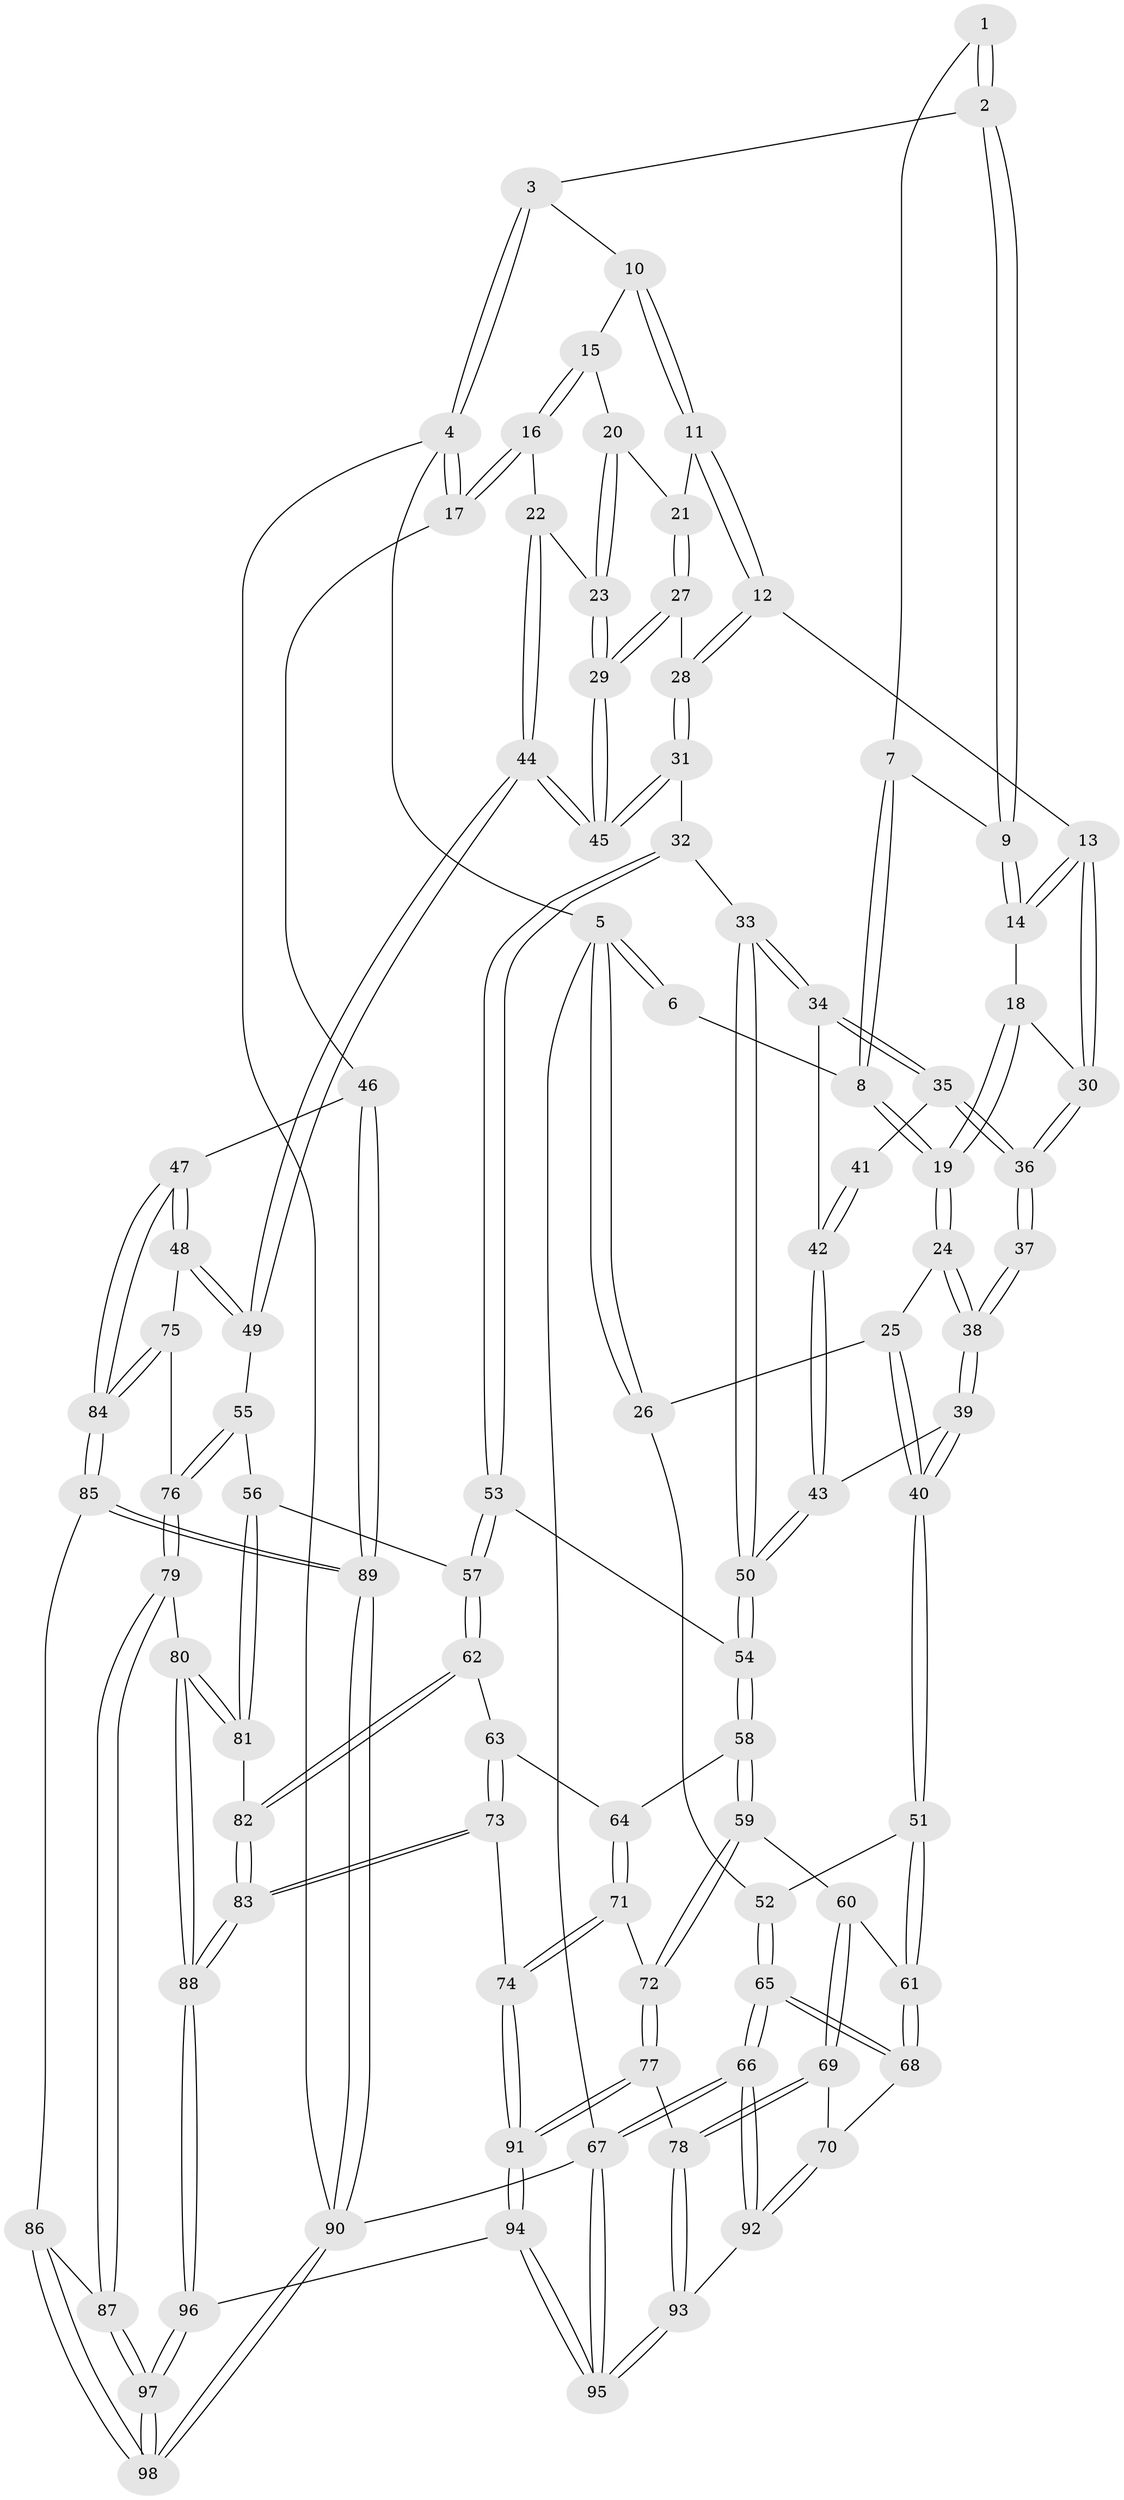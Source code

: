 // Generated by graph-tools (version 1.1) at 2025/01/03/09/25 05:01:49]
// undirected, 98 vertices, 242 edges
graph export_dot {
graph [start="1"]
  node [color=gray90,style=filled];
  1 [pos="+0.45525656973204365+0"];
  2 [pos="+0.6536108535560315+0"];
  3 [pos="+0.7268290868825688+0"];
  4 [pos="+1+0"];
  5 [pos="+0+0"];
  6 [pos="+0.15799719789791733+0"];
  7 [pos="+0.3915934248355502+0.08227900246772507"];
  8 [pos="+0.2739813553930508+0.13963118058835708"];
  9 [pos="+0.5686573373587531+0.06327491798552087"];
  10 [pos="+0.7931394127747412+0.044236050191183915"];
  11 [pos="+0.6836364849514531+0.21822487574853855"];
  12 [pos="+0.5844187523140145+0.22354136638633415"];
  13 [pos="+0.5805130171730009+0.22035594036063624"];
  14 [pos="+0.5622925163069856+0.11433269607550248"];
  15 [pos="+0.848136220512926+0.14531320755642518"];
  16 [pos="+1+0.23255360849628579"];
  17 [pos="+1+0.22687644915598676"];
  18 [pos="+0.3116195316526317+0.19723322497185514"];
  19 [pos="+0.272252527270852+0.19274088798465333"];
  20 [pos="+0.8194403877965194+0.198754693131676"];
  21 [pos="+0.7655513783916836+0.2516010200654256"];
  22 [pos="+1+0.26120060443420845"];
  23 [pos="+0.8838975448266364+0.3171391731161719"];
  24 [pos="+0.26028535055412044+0.210397825780392"];
  25 [pos="+0.03125701802877645+0.17053787846740598"];
  26 [pos="+0+0"];
  27 [pos="+0.7707859754053271+0.35295617199797114"];
  28 [pos="+0.6050015538919815+0.2809807624984445"];
  29 [pos="+0.7900877891419014+0.3981395418476194"];
  30 [pos="+0.48791710789546133+0.27064181086865613"];
  31 [pos="+0.6017436351026484+0.3985422900828221"];
  32 [pos="+0.5418835993300707+0.4536840590170455"];
  33 [pos="+0.5148957170347758+0.4377708779230055"];
  34 [pos="+0.4851049047890534+0.404274874701262"];
  35 [pos="+0.472517487912856+0.3668356212417378"];
  36 [pos="+0.4679832183278896+0.3304341800173671"];
  37 [pos="+0.37801922852367886+0.32999957459814255"];
  38 [pos="+0.2542710299022844+0.25652541851782135"];
  39 [pos="+0.20147418843358889+0.38770161673447645"];
  40 [pos="+0.10861685050053525+0.4346877417743967"];
  41 [pos="+0.38883574844697044+0.3742394950222674"];
  42 [pos="+0.36990569340170215+0.4233121455342042"];
  43 [pos="+0.310703610883159+0.46376915099093496"];
  44 [pos="+0.816351558528513+0.5085036089939344"];
  45 [pos="+0.7869883028347952+0.42975696662859153"];
  46 [pos="+1+0.606687621616215"];
  47 [pos="+1+0.6108174007936437"];
  48 [pos="+0.9251098386589194+0.5934581055853596"];
  49 [pos="+0.8246462861347672+0.5448556271330443"];
  50 [pos="+0.33867769828530775+0.5123372453459294"];
  51 [pos="+0.10512601711060779+0.43749779225213026"];
  52 [pos="+0+0.4168710603392737"];
  53 [pos="+0.5543638765559236+0.5386718759442919"];
  54 [pos="+0.34273096888795407+0.5292876534911083"];
  55 [pos="+0.6810781361849488+0.6211272724781857"];
  56 [pos="+0.6007180504417046+0.6294495620692753"];
  57 [pos="+0.5954162747549449+0.6288212881207217"];
  58 [pos="+0.3356049027210851+0.6078891212429436"];
  59 [pos="+0.26348816274832193+0.6610739426023124"];
  60 [pos="+0.19296322070718205+0.636300016658731"];
  61 [pos="+0.12630358739223943+0.5845067335313014"];
  62 [pos="+0.5807253072116341+0.6399138158770794"];
  63 [pos="+0.4803179428548964+0.6663226548933877"];
  64 [pos="+0.4537008428849653+0.6670895195292126"];
  65 [pos="+0+0.7443896914153291"];
  66 [pos="+0+0.9539626218044287"];
  67 [pos="+0+1"];
  68 [pos="+0+0.7394222019012493"];
  69 [pos="+0.10311898517014245+0.8030812415835219"];
  70 [pos="+0.08219992750937971+0.8080465351847483"];
  71 [pos="+0.4054690645810125+0.7405231484037299"];
  72 [pos="+0.2771542260445434+0.7931898864769296"];
  73 [pos="+0.45993236239865126+0.8566090932831885"];
  74 [pos="+0.4490801302928445+0.8578544332796718"];
  75 [pos="+0.8312913066923384+0.7747412096897903"];
  76 [pos="+0.749633516646509+0.7850832121380519"];
  77 [pos="+0.27394819804518244+0.8065504354177998"];
  78 [pos="+0.2579378909402313+0.8172304297686096"];
  79 [pos="+0.712826603951754+0.8683091676899197"];
  80 [pos="+0.685276850528081+0.8657528462684987"];
  81 [pos="+0.6604176202771784+0.8284544814290801"];
  82 [pos="+0.5509544860327168+0.7953004415626171"];
  83 [pos="+0.5154686737066002+0.865691531746305"];
  84 [pos="+0.8829853006095815+0.8783731337649973"];
  85 [pos="+0.8830458957834005+0.8818027031470286"];
  86 [pos="+0.8274344747537028+0.8991206527524459"];
  87 [pos="+0.7547311165591932+0.9133429156080627"];
  88 [pos="+0.5666771983438469+0.9256297810510669"];
  89 [pos="+1+1"];
  90 [pos="+1+1"];
  91 [pos="+0.39054093652962385+0.8841674031684532"];
  92 [pos="+0.0909161319827645+0.9307695393893237"];
  93 [pos="+0.1819175762788696+1"];
  94 [pos="+0.34579455162454426+1"];
  95 [pos="+0.21638469100262173+1"];
  96 [pos="+0.5551178631084057+1"];
  97 [pos="+0.7121429891423048+1"];
  98 [pos="+0.9002584168016714+1"];
  1 -- 2;
  1 -- 2;
  1 -- 7;
  2 -- 3;
  2 -- 9;
  2 -- 9;
  3 -- 4;
  3 -- 4;
  3 -- 10;
  4 -- 5;
  4 -- 17;
  4 -- 17;
  4 -- 90;
  5 -- 6;
  5 -- 6;
  5 -- 26;
  5 -- 26;
  5 -- 67;
  6 -- 8;
  7 -- 8;
  7 -- 8;
  7 -- 9;
  8 -- 19;
  8 -- 19;
  9 -- 14;
  9 -- 14;
  10 -- 11;
  10 -- 11;
  10 -- 15;
  11 -- 12;
  11 -- 12;
  11 -- 21;
  12 -- 13;
  12 -- 28;
  12 -- 28;
  13 -- 14;
  13 -- 14;
  13 -- 30;
  13 -- 30;
  14 -- 18;
  15 -- 16;
  15 -- 16;
  15 -- 20;
  16 -- 17;
  16 -- 17;
  16 -- 22;
  17 -- 46;
  18 -- 19;
  18 -- 19;
  18 -- 30;
  19 -- 24;
  19 -- 24;
  20 -- 21;
  20 -- 23;
  20 -- 23;
  21 -- 27;
  21 -- 27;
  22 -- 23;
  22 -- 44;
  22 -- 44;
  23 -- 29;
  23 -- 29;
  24 -- 25;
  24 -- 38;
  24 -- 38;
  25 -- 26;
  25 -- 40;
  25 -- 40;
  26 -- 52;
  27 -- 28;
  27 -- 29;
  27 -- 29;
  28 -- 31;
  28 -- 31;
  29 -- 45;
  29 -- 45;
  30 -- 36;
  30 -- 36;
  31 -- 32;
  31 -- 45;
  31 -- 45;
  32 -- 33;
  32 -- 53;
  32 -- 53;
  33 -- 34;
  33 -- 34;
  33 -- 50;
  33 -- 50;
  34 -- 35;
  34 -- 35;
  34 -- 42;
  35 -- 36;
  35 -- 36;
  35 -- 41;
  36 -- 37;
  36 -- 37;
  37 -- 38;
  37 -- 38;
  38 -- 39;
  38 -- 39;
  39 -- 40;
  39 -- 40;
  39 -- 43;
  40 -- 51;
  40 -- 51;
  41 -- 42;
  41 -- 42;
  42 -- 43;
  42 -- 43;
  43 -- 50;
  43 -- 50;
  44 -- 45;
  44 -- 45;
  44 -- 49;
  44 -- 49;
  46 -- 47;
  46 -- 89;
  46 -- 89;
  47 -- 48;
  47 -- 48;
  47 -- 84;
  47 -- 84;
  48 -- 49;
  48 -- 49;
  48 -- 75;
  49 -- 55;
  50 -- 54;
  50 -- 54;
  51 -- 52;
  51 -- 61;
  51 -- 61;
  52 -- 65;
  52 -- 65;
  53 -- 54;
  53 -- 57;
  53 -- 57;
  54 -- 58;
  54 -- 58;
  55 -- 56;
  55 -- 76;
  55 -- 76;
  56 -- 57;
  56 -- 81;
  56 -- 81;
  57 -- 62;
  57 -- 62;
  58 -- 59;
  58 -- 59;
  58 -- 64;
  59 -- 60;
  59 -- 72;
  59 -- 72;
  60 -- 61;
  60 -- 69;
  60 -- 69;
  61 -- 68;
  61 -- 68;
  62 -- 63;
  62 -- 82;
  62 -- 82;
  63 -- 64;
  63 -- 73;
  63 -- 73;
  64 -- 71;
  64 -- 71;
  65 -- 66;
  65 -- 66;
  65 -- 68;
  65 -- 68;
  66 -- 67;
  66 -- 67;
  66 -- 92;
  66 -- 92;
  67 -- 95;
  67 -- 95;
  67 -- 90;
  68 -- 70;
  69 -- 70;
  69 -- 78;
  69 -- 78;
  70 -- 92;
  70 -- 92;
  71 -- 72;
  71 -- 74;
  71 -- 74;
  72 -- 77;
  72 -- 77;
  73 -- 74;
  73 -- 83;
  73 -- 83;
  74 -- 91;
  74 -- 91;
  75 -- 76;
  75 -- 84;
  75 -- 84;
  76 -- 79;
  76 -- 79;
  77 -- 78;
  77 -- 91;
  77 -- 91;
  78 -- 93;
  78 -- 93;
  79 -- 80;
  79 -- 87;
  79 -- 87;
  80 -- 81;
  80 -- 81;
  80 -- 88;
  80 -- 88;
  81 -- 82;
  82 -- 83;
  82 -- 83;
  83 -- 88;
  83 -- 88;
  84 -- 85;
  84 -- 85;
  85 -- 86;
  85 -- 89;
  85 -- 89;
  86 -- 87;
  86 -- 98;
  86 -- 98;
  87 -- 97;
  87 -- 97;
  88 -- 96;
  88 -- 96;
  89 -- 90;
  89 -- 90;
  90 -- 98;
  90 -- 98;
  91 -- 94;
  91 -- 94;
  92 -- 93;
  93 -- 95;
  93 -- 95;
  94 -- 95;
  94 -- 95;
  94 -- 96;
  96 -- 97;
  96 -- 97;
  97 -- 98;
  97 -- 98;
}
